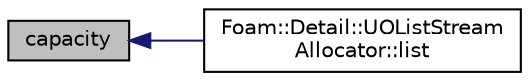 digraph "capacity"
{
  bgcolor="transparent";
  edge [fontname="Helvetica",fontsize="10",labelfontname="Helvetica",labelfontsize="10"];
  node [fontname="Helvetica",fontsize="10",shape=record];
  rankdir="LR";
  Node1 [label="capacity",height=0.2,width=0.4,color="black", fillcolor="grey75", style="filled" fontcolor="black"];
  Node1 -> Node2 [dir="back",color="midnightblue",fontsize="10",style="solid",fontname="Helvetica"];
  Node2 [label="Foam::Detail::UOListStream\lAllocator::list",height=0.2,width=0.4,color="black",URL="$classFoam_1_1Detail_1_1UOListStreamAllocator.html#a56b0f5844c5d2721f88ef98ea2fd9367",tooltip="Non-const UList access to the characters written (shallow copy). "];
}
